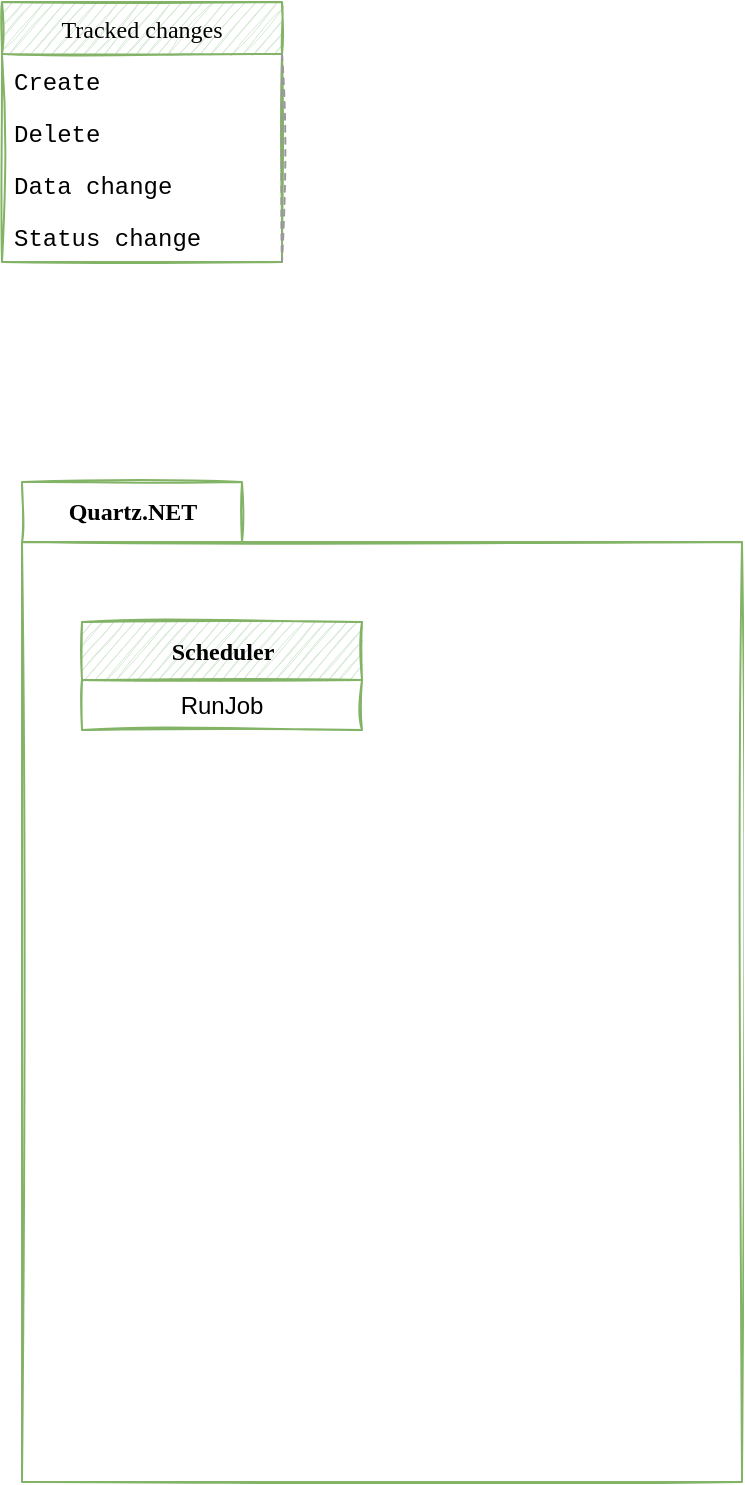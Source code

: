 <mxfile version="13.9.9" type="github"><diagram id="ECBcf4AF0JtO1z4K7DSX" name="Page-1"><mxGraphModel dx="1422" dy="773" grid="1" gridSize="10" guides="1" tooltips="1" connect="1" arrows="1" fold="1" page="1" pageScale="1" pageWidth="850" pageHeight="1100" math="0" shadow="0"><root><mxCell id="0"/><mxCell id="1" parent="0"/><mxCell id="CNIEnDmMCDg7DlU-QSH8-22" value="Tracked changes" style="swimlane;fontStyle=0;childLayout=stackLayout;horizontal=1;startSize=26;fillColor=#d5e8d4;horizontalStack=0;resizeParent=1;resizeParentMax=0;resizeLast=0;collapsible=1;marginBottom=0;rounded=0;shadow=0;strokeColor=#82b366;sketch=1;glass=0;separatorColor=#999999;fontFamily=Lucida Console;" vertex="1" parent="1"><mxGeometry x="20" y="20" width="140" height="130" as="geometry"><mxRectangle x="20" y="20" width="140" height="26" as="alternateBounds"/></mxGeometry></mxCell><mxCell id="CNIEnDmMCDg7DlU-QSH8-23" value="Create" style="text;strokeColor=none;fillColor=none;align=left;verticalAlign=top;spacingLeft=4;spacingRight=4;overflow=hidden;rotatable=0;points=[[0,0.5],[1,0.5]];portConstraint=eastwest;fontFamily=Courier New;" vertex="1" parent="CNIEnDmMCDg7DlU-QSH8-22"><mxGeometry y="26" width="140" height="26" as="geometry"/></mxCell><mxCell id="CNIEnDmMCDg7DlU-QSH8-24" value="Delete" style="text;strokeColor=none;align=left;verticalAlign=top;spacingLeft=4;spacingRight=4;overflow=hidden;rotatable=0;points=[[0,0.5],[1,0.5]];portConstraint=eastwest;noLabel=0;fontFamily=Courier New;" vertex="1" parent="CNIEnDmMCDg7DlU-QSH8-22"><mxGeometry y="52" width="140" height="26" as="geometry"/></mxCell><mxCell id="CNIEnDmMCDg7DlU-QSH8-25" value="Data change" style="text;strokeColor=none;fillColor=none;align=left;verticalAlign=top;spacingLeft=4;spacingRight=4;overflow=hidden;rotatable=0;points=[[0,0.5],[1,0.5]];portConstraint=eastwest;fontFamily=Courier New;" vertex="1" parent="CNIEnDmMCDg7DlU-QSH8-22"><mxGeometry y="78" width="140" height="26" as="geometry"/></mxCell><mxCell id="CNIEnDmMCDg7DlU-QSH8-26" value="Status change" style="text;strokeColor=none;fillColor=none;align=left;verticalAlign=top;spacingLeft=4;spacingRight=4;overflow=hidden;rotatable=0;points=[[0,0.5],[1,0.5]];portConstraint=eastwest;fontFamily=Courier New;" vertex="1" parent="CNIEnDmMCDg7DlU-QSH8-22"><mxGeometry y="104" width="140" height="26" as="geometry"/></mxCell><mxCell id="CNIEnDmMCDg7DlU-QSH8-46" value="Quartz.NET" style="shape=folder;fontStyle=1;tabWidth=110;tabHeight=30;tabPosition=left;html=1;boundedLbl=1;labelInHeader=1;rounded=0;shadow=0;glass=0;sketch=1;startSize=26;strokeColor=#82b366;fontFamily=Lucida Console;fillStyle=solid;" vertex="1" parent="1"><mxGeometry x="30" y="260" width="360" height="500" as="geometry"/></mxCell><mxCell id="CNIEnDmMCDg7DlU-QSH8-48" value="&lt;div&gt;Scheduler&lt;/div&gt;" style="swimlane;fontStyle=1;align=center;verticalAlign=middle;childLayout=stackLayout;horizontal=1;startSize=29;horizontalStack=0;resizeParent=1;resizeParentMax=0;resizeLast=0;collapsible=0;marginBottom=0;html=1;rounded=0;shadow=0;glass=0;sketch=1;strokeColor=#82b366;fillColor=#d5e8d4;fontFamily=Lucida Console;" vertex="1" parent="1"><mxGeometry x="60" y="330" width="140" height="54" as="geometry"/></mxCell><mxCell id="CNIEnDmMCDg7DlU-QSH8-49" value="&lt;div&gt;RunJob&lt;/div&gt;" style="text;html=1;strokeColor=none;fillColor=none;align=center;verticalAlign=middle;spacingLeft=4;spacingRight=4;overflow=hidden;rotatable=0;points=[[0,0.5],[1,0.5]];portConstraint=eastwest;" vertex="1" parent="CNIEnDmMCDg7DlU-QSH8-48"><mxGeometry y="29" width="140" height="25" as="geometry"/></mxCell></root></mxGraphModel></diagram></mxfile>